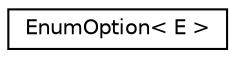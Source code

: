 digraph "Graphical Class Hierarchy"
{
 // LATEX_PDF_SIZE
  edge [fontname="Helvetica",fontsize="10",labelfontname="Helvetica",labelfontsize="10"];
  node [fontname="Helvetica",fontsize="10",shape=record];
  rankdir="LR";
  Node0 [label="EnumOption\< E \>",height=0.2,width=0.4,color="black", fillcolor="white", style="filled",URL="$class_enum_option.html",tooltip="enum"];
}
